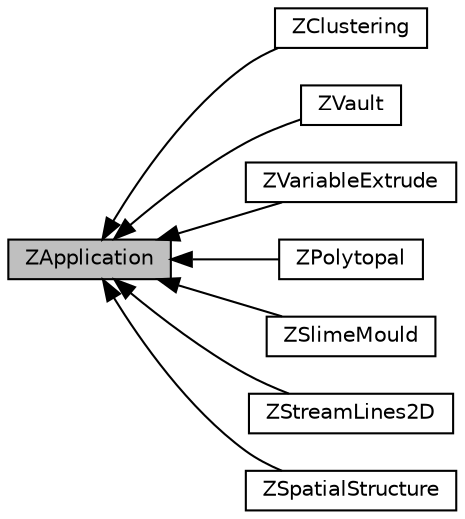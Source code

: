 digraph "ZApplication"
{
  edge [fontname="Helvetica",fontsize="10",labelfontname="Helvetica",labelfontsize="10"];
  node [fontname="Helvetica",fontsize="10",shape=box];
  rankdir=LR;
  Node1 [label="ZClustering",height=0.2,width=0.4,color="black", fillcolor="white", style="filled",URL="$group__z_clustering.html",tooltip="Collection of methods for creating clusters."];
  Node0 [label="ZApplication",height=0.2,width=0.4,color="black", fillcolor="grey75", style="filled", fontcolor="black",tooltip="Collection of general applications."];
  Node7 [label="ZVault",height=0.2,width=0.4,color="black", fillcolor="white", style="filled",URL="$group__z_vault.html",tooltip="Collection of methods for form-finding compressin or tension nets ."];
  Node6 [label="ZVariableExtrude",height=0.2,width=0.4,color="black", fillcolor="white", style="filled",URL="$group__z_variable_extrude.html",tooltip="Collection of methods for creating variable extrude on mesh based on face/ vertex color."];
  Node2 [label="ZPolytopal",height=0.2,width=0.4,color="black", fillcolor="white", style="filled",URL="$group__z_polytopal.html",tooltip="Collection of methods for polytopal mesh and 3D Graphic Statics."];
  Node3 [label="ZSlimeMould",height=0.2,width=0.4,color="black", fillcolor="white", style="filled",URL="$group__z_slime_mould.html",tooltip="The slime mould simulation related classes of the library."];
  Node5 [label="ZStreamLines2D",height=0.2,width=0.4,color="black", fillcolor="white", style="filled",URL="$group__z_stream_lines2_d.html",tooltip="Collection of methods for stream lines of a 2D Field."];
  Node4 [label="ZSpatialStructure",height=0.2,width=0.4,color="black", fillcolor="white", style="filled",URL="$group__z_spatial_structure.html",tooltip="Collection of methods for creating spatial strctures from volume meshes."];
  Node0->Node1 [shape=plaintext, dir="back", style="solid"];
  Node0->Node2 [shape=plaintext, dir="back", style="solid"];
  Node0->Node3 [shape=plaintext, dir="back", style="solid"];
  Node0->Node4 [shape=plaintext, dir="back", style="solid"];
  Node0->Node5 [shape=plaintext, dir="back", style="solid"];
  Node0->Node6 [shape=plaintext, dir="back", style="solid"];
  Node0->Node7 [shape=plaintext, dir="back", style="solid"];
}
